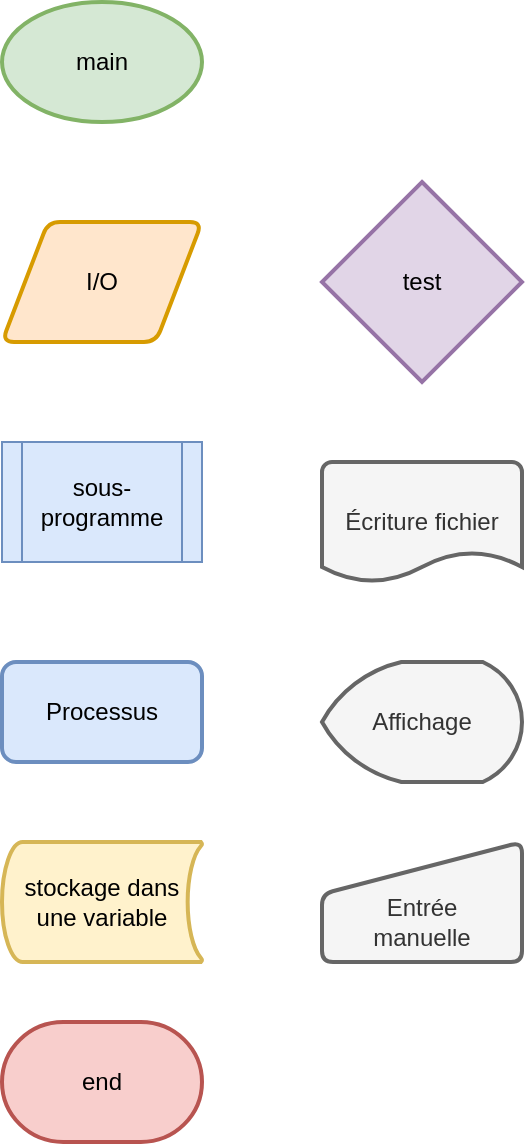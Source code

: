 <mxfile version="21.8.0" type="device">
  <diagram name="Page-1" id="sB_6ltyYg7sQdk6UdiCA">
    <mxGraphModel dx="1434" dy="730" grid="1" gridSize="10" guides="1" tooltips="1" connect="1" arrows="1" fold="1" page="1" pageScale="1" pageWidth="827" pageHeight="1169" math="0" shadow="0">
      <root>
        <mxCell id="0" />
        <mxCell id="1" parent="0" />
        <mxCell id="AtBKD9JgR3F2M5N_TU4G-1" value="main" style="strokeWidth=2;html=1;shape=mxgraph.flowchart.start_1;whiteSpace=wrap;strokeColor=#82b366;fillColor=#d5e8d4;" parent="1" vertex="1">
          <mxGeometry x="70" y="50" width="100" height="60" as="geometry" />
        </mxCell>
        <mxCell id="ndN86tK0NlOdKYI0bEmx-1" value="end" style="strokeWidth=2;html=1;shape=mxgraph.flowchart.terminator;whiteSpace=wrap;fillColor=#f8cecc;strokeColor=#b85450;" parent="1" vertex="1">
          <mxGeometry x="70" y="560" width="100" height="60" as="geometry" />
        </mxCell>
        <mxCell id="ndN86tK0NlOdKYI0bEmx-2" value="sous-programme" style="verticalLabelPosition=middle;verticalAlign=middle;html=1;shape=process;whiteSpace=wrap;rounded=1;size=0.1;arcSize=0;fillColor=#dae8fc;strokeColor=#6c8ebf;labelPosition=center;align=center;" parent="1" vertex="1">
          <mxGeometry x="70" y="270" width="100" height="60" as="geometry" />
        </mxCell>
        <mxCell id="ndN86tK0NlOdKYI0bEmx-13" value="I/O" style="shape=parallelogram;html=1;strokeWidth=2;perimeter=parallelogramPerimeter;whiteSpace=wrap;rounded=1;arcSize=12;size=0.23;fillColor=#ffe6cc;strokeColor=#d79b00;" parent="1" vertex="1">
          <mxGeometry x="70" y="160" width="100" height="60" as="geometry" />
        </mxCell>
        <mxCell id="ndN86tK0NlOdKYI0bEmx-14" value="Entrée &lt;br&gt;manuelle" style="html=1;strokeWidth=2;shape=manualInput;whiteSpace=wrap;rounded=1;size=26;arcSize=11;fillColor=#f5f5f5;fontColor=#333333;strokeColor=#666666;labelPosition=center;verticalLabelPosition=middle;align=center;verticalAlign=middle;spacingBottom=-19;" parent="1" vertex="1">
          <mxGeometry x="230" y="470" width="100" height="60" as="geometry" />
        </mxCell>
        <mxCell id="ndN86tK0NlOdKYI0bEmx-15" value="stockage dans une variable" style="strokeWidth=2;html=1;shape=mxgraph.flowchart.stored_data;whiteSpace=wrap;fillColor=#fff2cc;strokeColor=#d6b656;" parent="1" vertex="1">
          <mxGeometry x="70" y="470" width="100" height="60" as="geometry" />
        </mxCell>
        <mxCell id="ndN86tK0NlOdKYI0bEmx-16" value="test" style="strokeWidth=2;html=1;shape=mxgraph.flowchart.decision;whiteSpace=wrap;fillColor=#e1d5e7;strokeColor=#9673a6;" parent="1" vertex="1">
          <mxGeometry x="230" y="140" width="100" height="100" as="geometry" />
        </mxCell>
        <mxCell id="ndN86tK0NlOdKYI0bEmx-17" value="Écriture fichier" style="strokeWidth=2;html=1;shape=mxgraph.flowchart.document2;whiteSpace=wrap;size=0.25;fillColor=#f5f5f5;fontColor=#333333;strokeColor=#666666;" parent="1" vertex="1">
          <mxGeometry x="230" y="280" width="100" height="60" as="geometry" />
        </mxCell>
        <mxCell id="ndN86tK0NlOdKYI0bEmx-18" value="Affichage" style="strokeWidth=2;html=1;shape=mxgraph.flowchart.display;whiteSpace=wrap;fillColor=#f5f5f5;fontColor=#333333;strokeColor=#666666;" parent="1" vertex="1">
          <mxGeometry x="230" y="380" width="100" height="60" as="geometry" />
        </mxCell>
        <mxCell id="ndN86tK0NlOdKYI0bEmx-19" value="Processus" style="rounded=1;whiteSpace=wrap;html=1;absoluteArcSize=1;arcSize=14;strokeWidth=2;fillColor=#dae8fc;strokeColor=#6c8ebf;" parent="1" vertex="1">
          <mxGeometry x="70" y="380" width="100" height="50" as="geometry" />
        </mxCell>
      </root>
    </mxGraphModel>
  </diagram>
</mxfile>
